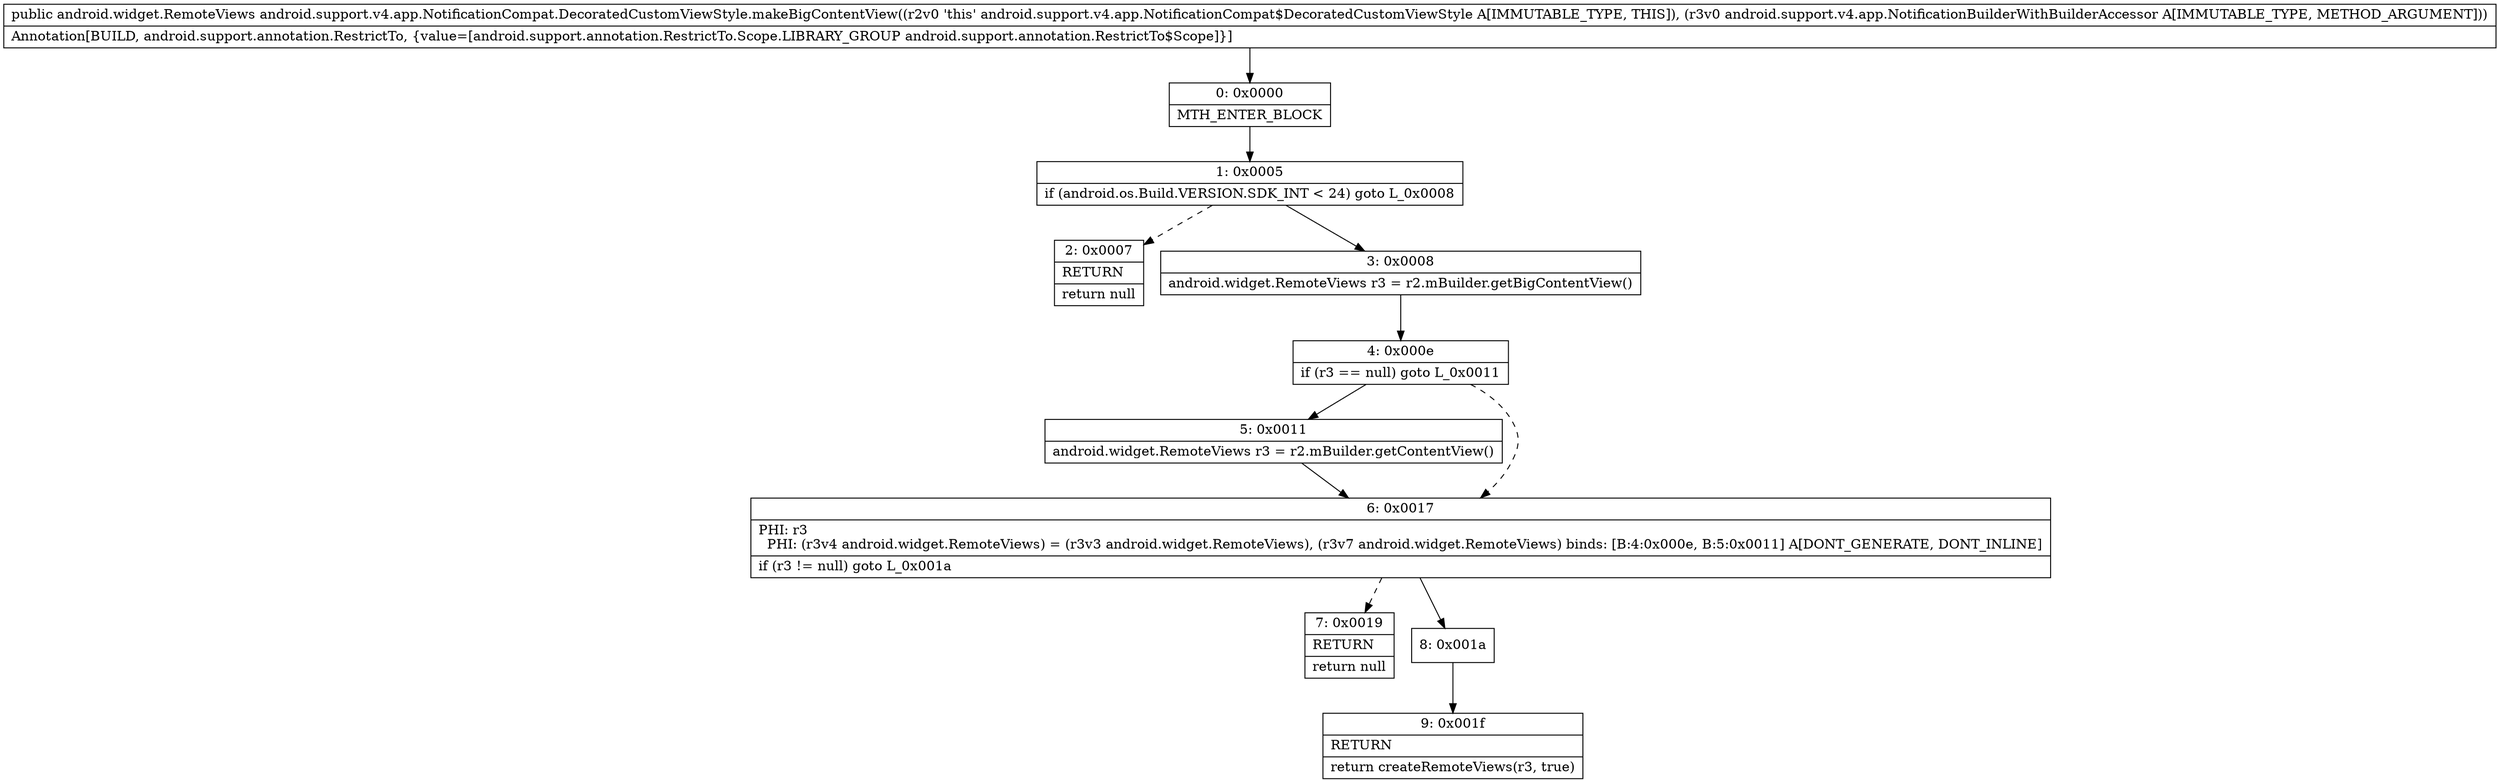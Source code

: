 digraph "CFG forandroid.support.v4.app.NotificationCompat.DecoratedCustomViewStyle.makeBigContentView(Landroid\/support\/v4\/app\/NotificationBuilderWithBuilderAccessor;)Landroid\/widget\/RemoteViews;" {
Node_0 [shape=record,label="{0\:\ 0x0000|MTH_ENTER_BLOCK\l}"];
Node_1 [shape=record,label="{1\:\ 0x0005|if (android.os.Build.VERSION.SDK_INT \< 24) goto L_0x0008\l}"];
Node_2 [shape=record,label="{2\:\ 0x0007|RETURN\l|return null\l}"];
Node_3 [shape=record,label="{3\:\ 0x0008|android.widget.RemoteViews r3 = r2.mBuilder.getBigContentView()\l}"];
Node_4 [shape=record,label="{4\:\ 0x000e|if (r3 == null) goto L_0x0011\l}"];
Node_5 [shape=record,label="{5\:\ 0x0011|android.widget.RemoteViews r3 = r2.mBuilder.getContentView()\l}"];
Node_6 [shape=record,label="{6\:\ 0x0017|PHI: r3 \l  PHI: (r3v4 android.widget.RemoteViews) = (r3v3 android.widget.RemoteViews), (r3v7 android.widget.RemoteViews) binds: [B:4:0x000e, B:5:0x0011] A[DONT_GENERATE, DONT_INLINE]\l|if (r3 != null) goto L_0x001a\l}"];
Node_7 [shape=record,label="{7\:\ 0x0019|RETURN\l|return null\l}"];
Node_8 [shape=record,label="{8\:\ 0x001a}"];
Node_9 [shape=record,label="{9\:\ 0x001f|RETURN\l|return createRemoteViews(r3, true)\l}"];
MethodNode[shape=record,label="{public android.widget.RemoteViews android.support.v4.app.NotificationCompat.DecoratedCustomViewStyle.makeBigContentView((r2v0 'this' android.support.v4.app.NotificationCompat$DecoratedCustomViewStyle A[IMMUTABLE_TYPE, THIS]), (r3v0 android.support.v4.app.NotificationBuilderWithBuilderAccessor A[IMMUTABLE_TYPE, METHOD_ARGUMENT]))  | Annotation[BUILD, android.support.annotation.RestrictTo, \{value=[android.support.annotation.RestrictTo.Scope.LIBRARY_GROUP android.support.annotation.RestrictTo$Scope]\}]\l}"];
MethodNode -> Node_0;
Node_0 -> Node_1;
Node_1 -> Node_2[style=dashed];
Node_1 -> Node_3;
Node_3 -> Node_4;
Node_4 -> Node_5;
Node_4 -> Node_6[style=dashed];
Node_5 -> Node_6;
Node_6 -> Node_7[style=dashed];
Node_6 -> Node_8;
Node_8 -> Node_9;
}

